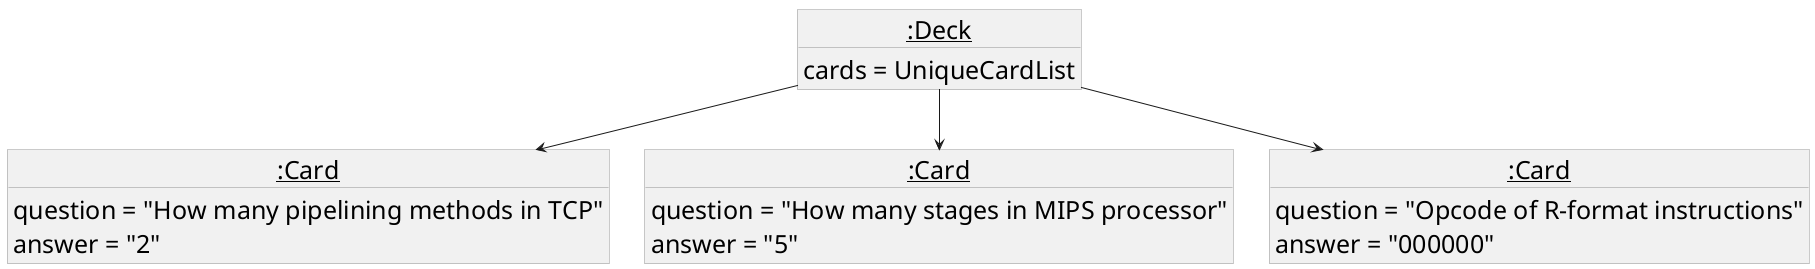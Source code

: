 @startuml
skinparam Object {
    FontColor #000
    FontSize 25
    BorderThickness 0.2
    BorderColor #000
    StereotypeFontColor #000
    FontName Arial
}

object "<u>:Deck" as IL {
  cards = UniqueCardList
}

object "<u>:Card" as I1 {
  question = "How many pipelining methods in TCP"
  answer = "2"
}

object "<u>:Card" as I2 {
  question = "How many stages in MIPS processor"
  answer = "5"
}

object "<u>:Card" as I3 {
  question = "Opcode of R-format instructions"
  answer = "000000"
}

IL -down-> I3
IL -down-> I1
IL -down-> I2

@enduml
